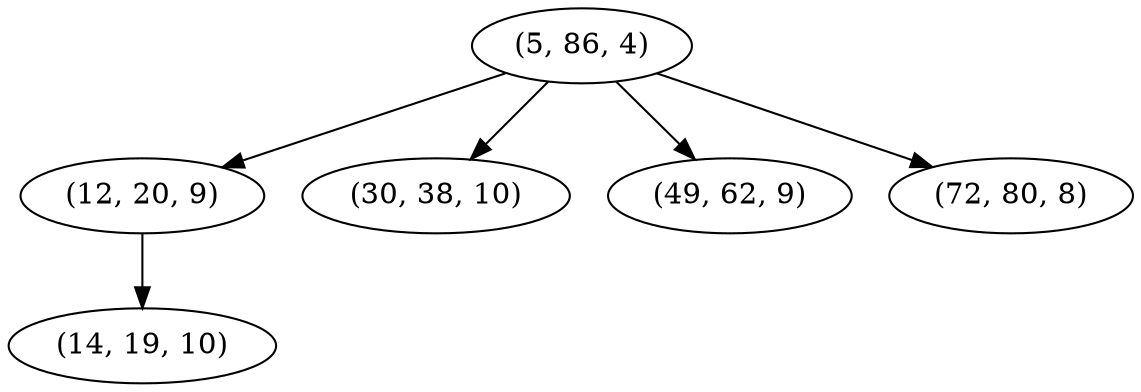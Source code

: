 digraph tree {
    "(5, 86, 4)";
    "(12, 20, 9)";
    "(14, 19, 10)";
    "(30, 38, 10)";
    "(49, 62, 9)";
    "(72, 80, 8)";
    "(5, 86, 4)" -> "(12, 20, 9)";
    "(5, 86, 4)" -> "(30, 38, 10)";
    "(5, 86, 4)" -> "(49, 62, 9)";
    "(5, 86, 4)" -> "(72, 80, 8)";
    "(12, 20, 9)" -> "(14, 19, 10)";
}
